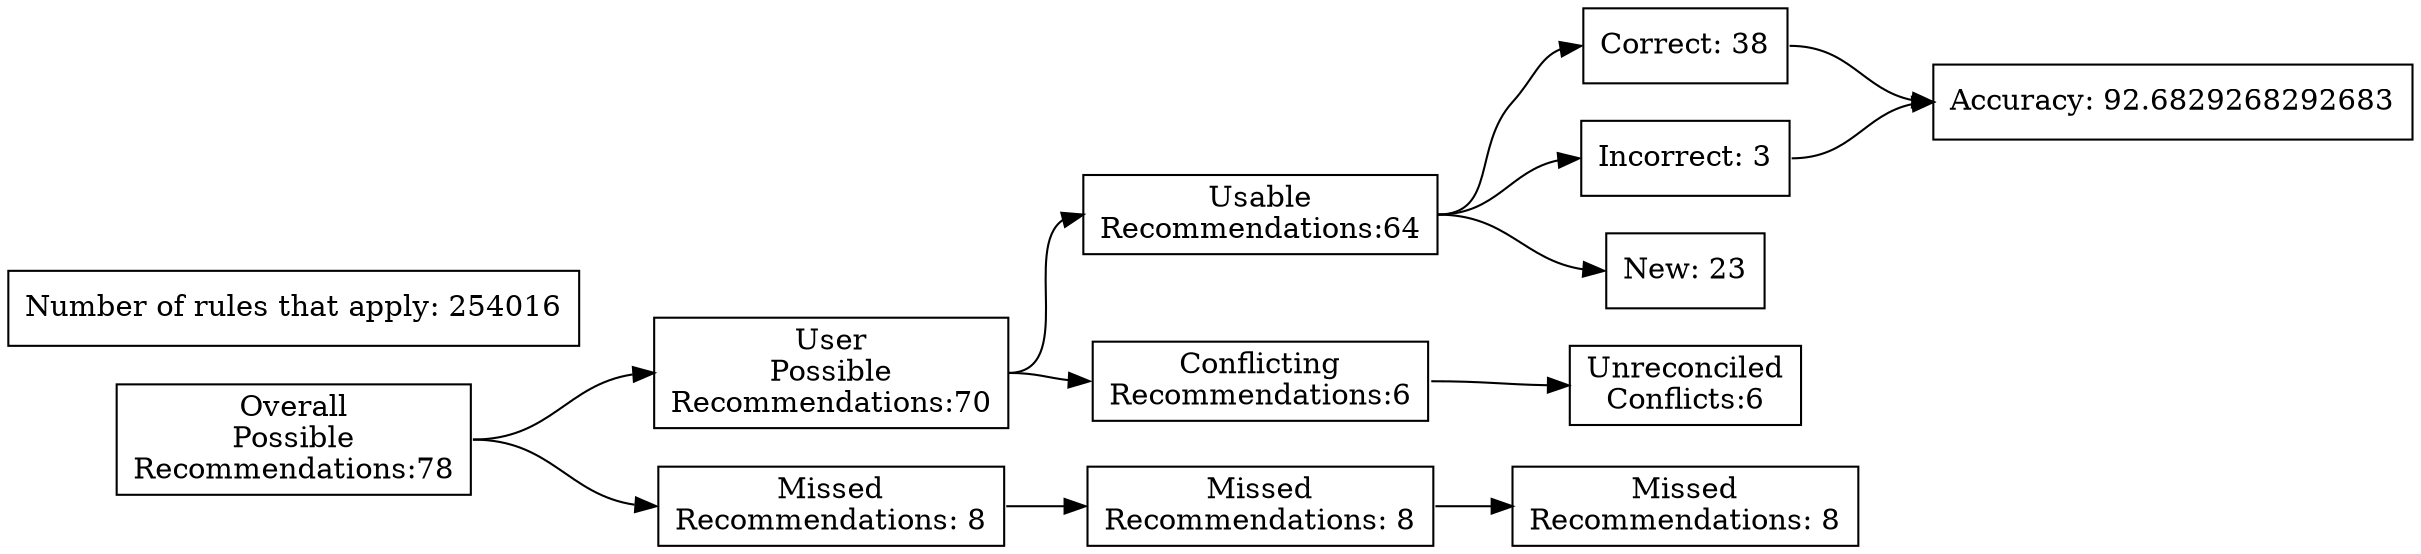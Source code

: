 digraph {
	graph [rankdir=LR]
	node [pos=r shape=box]
	edge [headport=w tailport=e]
		A [label="Overall
Possible
Recommendations:78"]
		B [label="User
Possible
Recommendations:70"]
		C [label="Missed
Recommendations: 8"]
		D [label="Usable
Recommendations:64"]
		E [label="Conflicting
Recommendations:6"]
		J [label="Missed
Recommendations: 8"]
		M [label="Unreconciled
Conflicts:6"]
		F [label="Correct: 38"]
		G [label="Incorrect: 3"]
		H [label="New: 23"]
		K [label="Missed
Recommendations: 8"]
		I [label="Accuracy: 92.6829268292683"]
		l [label="Number of rules that apply: 254016"]
			A -> B
			A -> C
			B -> D
			B -> E
			D -> F
			D -> G
			D -> H
			F -> I
			G -> I
			C -> J
			J -> K
			E -> M
}
